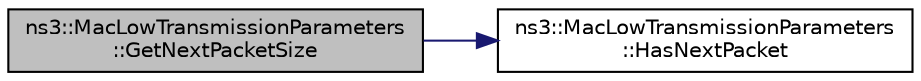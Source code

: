 digraph "ns3::MacLowTransmissionParameters::GetNextPacketSize"
{
 // LATEX_PDF_SIZE
  edge [fontname="Helvetica",fontsize="10",labelfontname="Helvetica",labelfontsize="10"];
  node [fontname="Helvetica",fontsize="10",shape=record];
  rankdir="LR";
  Node1 [label="ns3::MacLowTransmissionParameters\l::GetNextPacketSize",height=0.2,width=0.4,color="black", fillcolor="grey75", style="filled", fontcolor="black",tooltip=" "];
  Node1 -> Node2 [color="midnightblue",fontsize="10",style="solid",fontname="Helvetica"];
  Node2 [label="ns3::MacLowTransmissionParameters\l::HasNextPacket",height=0.2,width=0.4,color="black", fillcolor="white", style="filled",URL="$classns3_1_1_mac_low_transmission_parameters.html#a2832d2778353fbdd8cb92fbe3ea9da9d",tooltip=" "];
}
